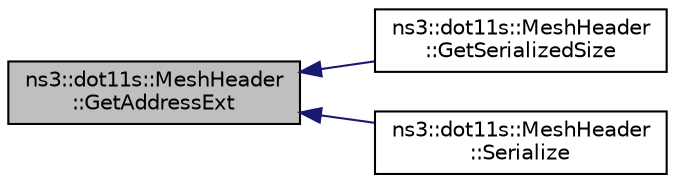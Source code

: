 digraph "ns3::dot11s::MeshHeader::GetAddressExt"
{
  edge [fontname="Helvetica",fontsize="10",labelfontname="Helvetica",labelfontsize="10"];
  node [fontname="Helvetica",fontsize="10",shape=record];
  rankdir="LR";
  Node1 [label="ns3::dot11s::MeshHeader\l::GetAddressExt",height=0.2,width=0.4,color="black", fillcolor="grey75", style="filled", fontcolor="black"];
  Node1 -> Node2 [dir="back",color="midnightblue",fontsize="10",style="solid"];
  Node2 [label="ns3::dot11s::MeshHeader\l::GetSerializedSize",height=0.2,width=0.4,color="black", fillcolor="white", style="filled",URL="$d2/de1/classns3_1_1dot11s_1_1MeshHeader.html#ae97f67d134943e4d9cf35a392bdbf252"];
  Node1 -> Node3 [dir="back",color="midnightblue",fontsize="10",style="solid"];
  Node3 [label="ns3::dot11s::MeshHeader\l::Serialize",height=0.2,width=0.4,color="black", fillcolor="white", style="filled",URL="$d2/de1/classns3_1_1dot11s_1_1MeshHeader.html#a178130c3beaa1a945eb9ee17b321c894"];
}
